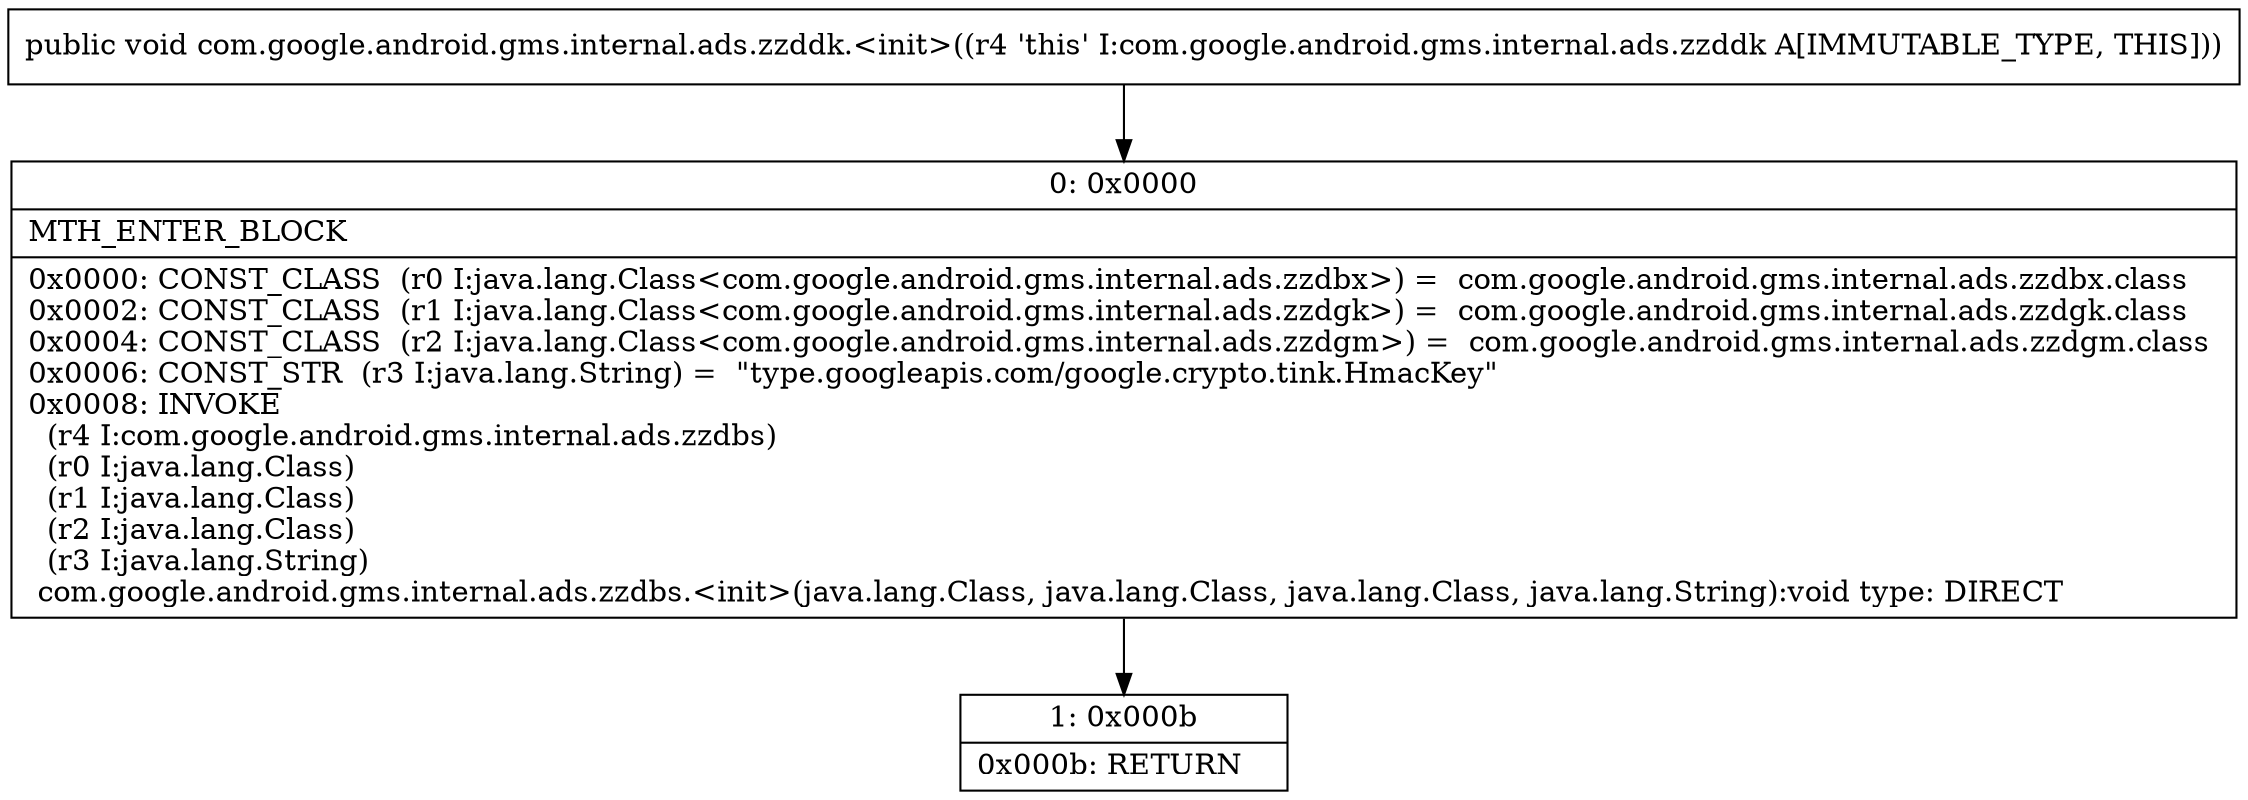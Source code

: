 digraph "CFG forcom.google.android.gms.internal.ads.zzddk.\<init\>()V" {
Node_0 [shape=record,label="{0\:\ 0x0000|MTH_ENTER_BLOCK\l|0x0000: CONST_CLASS  (r0 I:java.lang.Class\<com.google.android.gms.internal.ads.zzdbx\>) =  com.google.android.gms.internal.ads.zzdbx.class \l0x0002: CONST_CLASS  (r1 I:java.lang.Class\<com.google.android.gms.internal.ads.zzdgk\>) =  com.google.android.gms.internal.ads.zzdgk.class \l0x0004: CONST_CLASS  (r2 I:java.lang.Class\<com.google.android.gms.internal.ads.zzdgm\>) =  com.google.android.gms.internal.ads.zzdgm.class \l0x0006: CONST_STR  (r3 I:java.lang.String) =  \"type.googleapis.com\/google.crypto.tink.HmacKey\" \l0x0008: INVOKE  \l  (r4 I:com.google.android.gms.internal.ads.zzdbs)\l  (r0 I:java.lang.Class)\l  (r1 I:java.lang.Class)\l  (r2 I:java.lang.Class)\l  (r3 I:java.lang.String)\l com.google.android.gms.internal.ads.zzdbs.\<init\>(java.lang.Class, java.lang.Class, java.lang.Class, java.lang.String):void type: DIRECT \l}"];
Node_1 [shape=record,label="{1\:\ 0x000b|0x000b: RETURN   \l}"];
MethodNode[shape=record,label="{public void com.google.android.gms.internal.ads.zzddk.\<init\>((r4 'this' I:com.google.android.gms.internal.ads.zzddk A[IMMUTABLE_TYPE, THIS])) }"];
MethodNode -> Node_0;
Node_0 -> Node_1;
}

